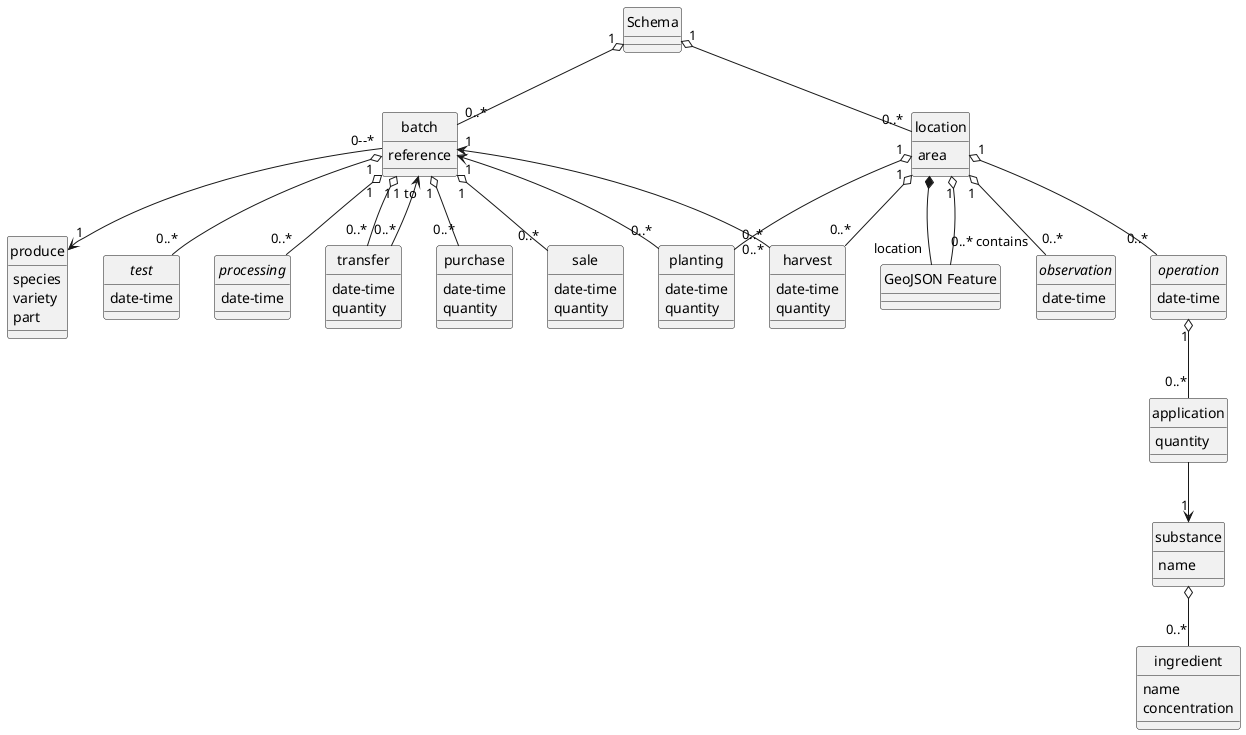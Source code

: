 @startuml
hide circle

class Schema

class harvest {
date-time
quantity
}
location "1" o-- "0..*" harvest
batch "1" <-- "0..*" harvest

class planting {
date-time
quantity
}
location "1" o-- "0..*" planting
batch "1" <-- "0..*" planting

class location {
area
}
Schema "1" o-- "0..*" location

class "GeoJSON Feature" as feature

location *-- "location" feature
location "1" o-- "0..* contains" feature

class transfer {
date-time
quantity
}
batch "1" o-- "0..*" transfer
batch "1 to" <-- "0..*" transfer

class purchase {
date-time
quantity
}
batch "1" o-- "0..*" purchase

class sale {
date-time
quantity
}
batch "1" o-- "0..*" sale

class batch {
reference
}
Schema "1" o-- "0..*" batch

class produce {
species
variety
part
}
batch "0--*" --> "1" produce

abstract observation {
date-time
}
location "1" o-- "0..*" observation

abstract operation {
date-time
}
location "1" o-- "0..*" operation
operation "1" o-- "0..*" application

abstract test {
date-time
}
batch "1" o-- "0..*" test

abstract processing {
date-time
}
batch "1" o-- "0..*" processing

class application {
	quantity
}

class substance {
name
}
application --> "1" substance

class ingredient {
name
concentration
}
substance o-- "0..*" ingredient
@enduml

